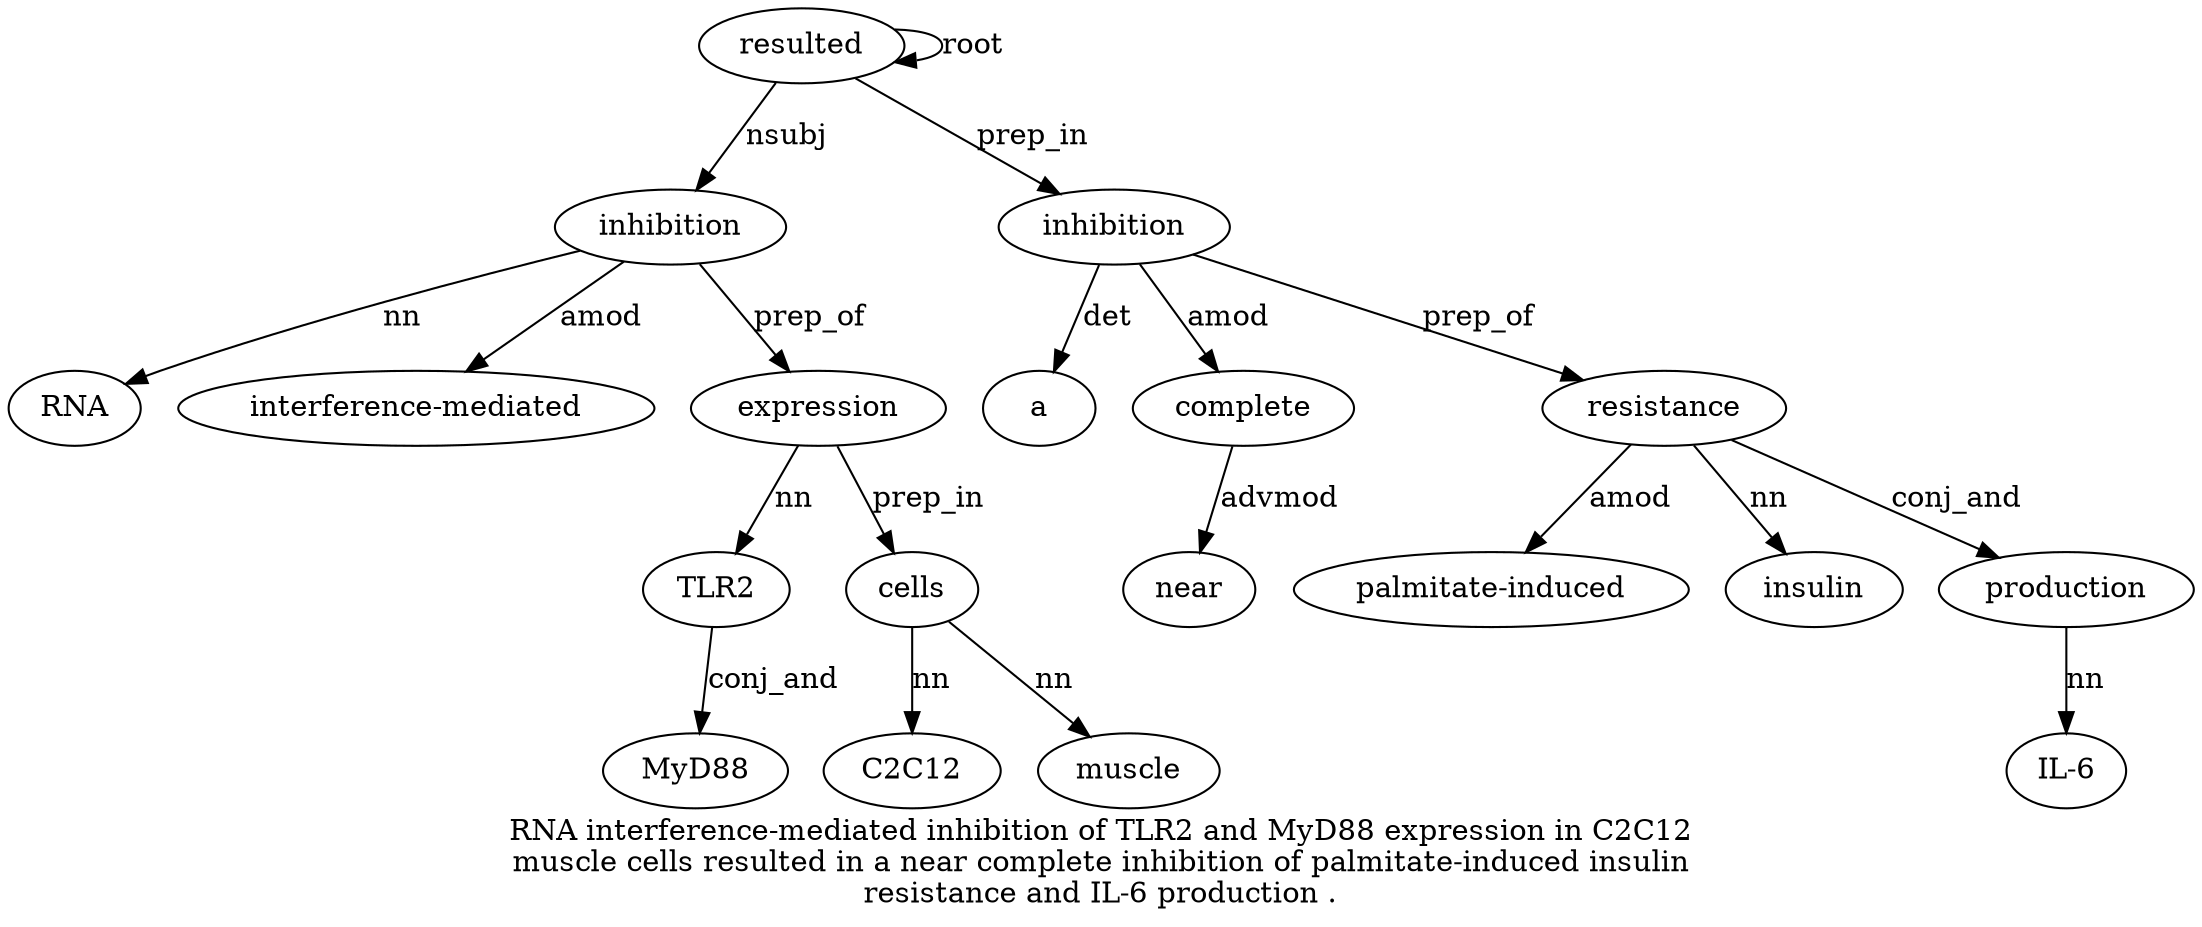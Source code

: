 digraph "RNA interference-mediated inhibition of TLR2 and MyD88 expression in C2C12 muscle cells resulted in a near complete inhibition of palmitate-induced insulin resistance and IL-6 production ." {
label="RNA interference-mediated inhibition of TLR2 and MyD88 expression in C2C12
muscle cells resulted in a near complete inhibition of palmitate-induced insulin
resistance and IL-6 production .";
inhibition3 [style=filled, fillcolor=white, label=inhibition];
RNA1 [style=filled, fillcolor=white, label=RNA];
inhibition3 -> RNA1  [label=nn];
"interference-mediated2" [style=filled, fillcolor=white, label="interference-mediated"];
inhibition3 -> "interference-mediated2"  [label=amod];
resulted13 [style=filled, fillcolor=white, label=resulted];
resulted13 -> inhibition3  [label=nsubj];
expression8 [style=filled, fillcolor=white, label=expression];
TLR25 [style=filled, fillcolor=white, label=TLR2];
expression8 -> TLR25  [label=nn];
MyD887 [style=filled, fillcolor=white, label=MyD88];
TLR25 -> MyD887  [label=conj_and];
inhibition3 -> expression8  [label=prep_of];
cells12 [style=filled, fillcolor=white, label=cells];
C2C1210 [style=filled, fillcolor=white, label=C2C12];
cells12 -> C2C1210  [label=nn];
muscle11 [style=filled, fillcolor=white, label=muscle];
cells12 -> muscle11  [label=nn];
expression8 -> cells12  [label=prep_in];
resulted13 -> resulted13  [label=root];
inhibition18 [style=filled, fillcolor=white, label=inhibition];
a15 [style=filled, fillcolor=white, label=a];
inhibition18 -> a15  [label=det];
complete17 [style=filled, fillcolor=white, label=complete];
near16 [style=filled, fillcolor=white, label=near];
complete17 -> near16  [label=advmod];
inhibition18 -> complete17  [label=amod];
resulted13 -> inhibition18  [label=prep_in];
resistance22 [style=filled, fillcolor=white, label=resistance];
"palmitate-induced20" [style=filled, fillcolor=white, label="palmitate-induced"];
resistance22 -> "palmitate-induced20"  [label=amod];
insulin21 [style=filled, fillcolor=white, label=insulin];
resistance22 -> insulin21  [label=nn];
inhibition18 -> resistance22  [label=prep_of];
production25 [style=filled, fillcolor=white, label=production];
"IL-624" [style=filled, fillcolor=white, label="IL-6"];
production25 -> "IL-624"  [label=nn];
resistance22 -> production25  [label=conj_and];
}
